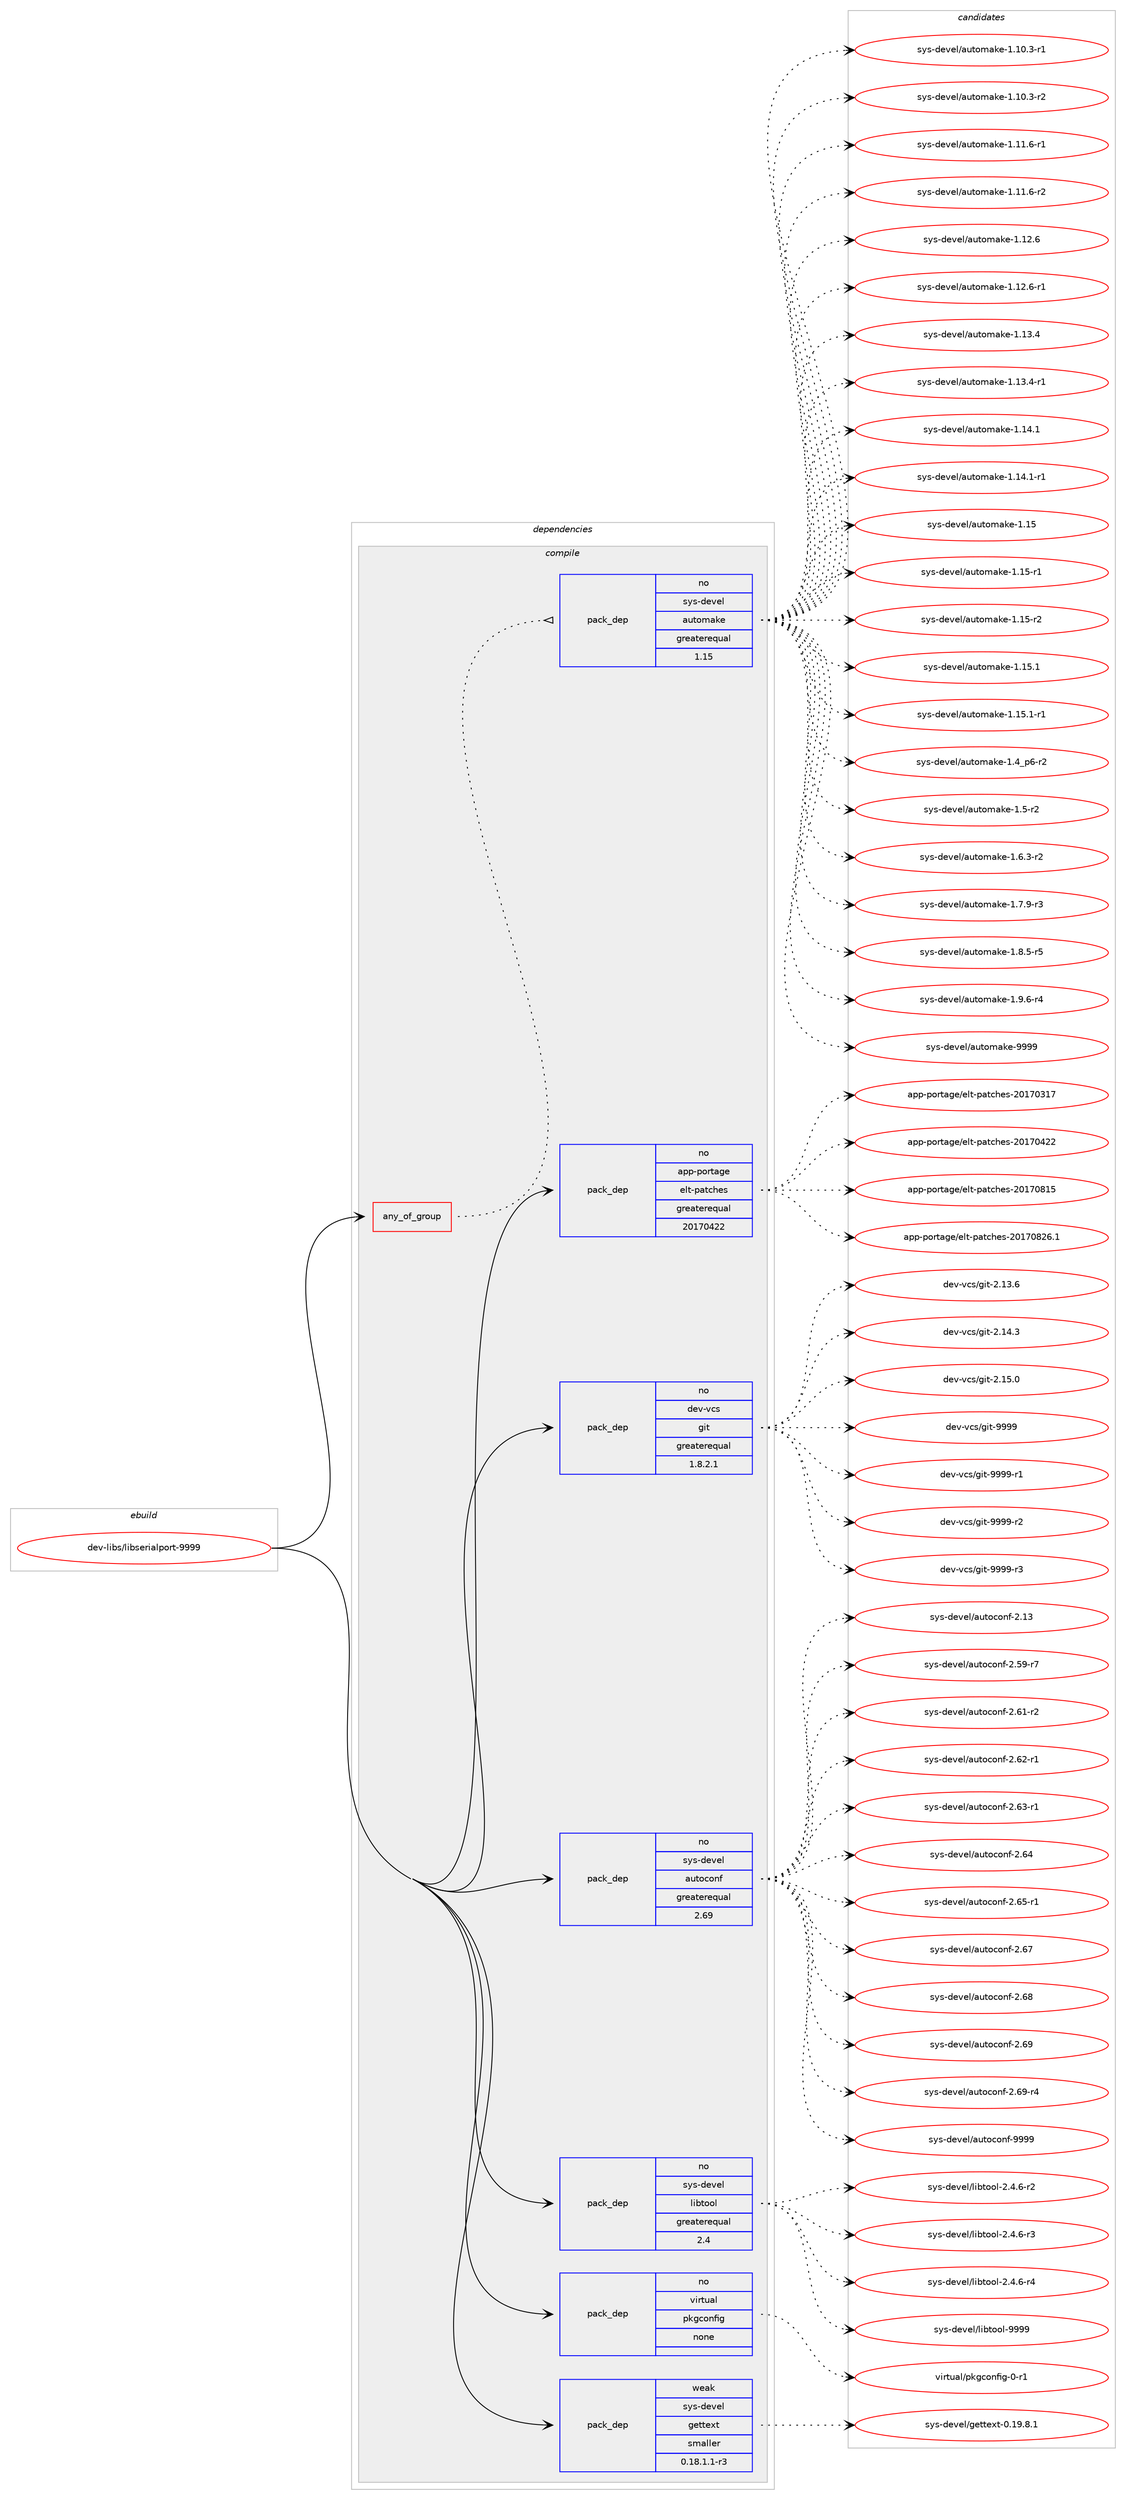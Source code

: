 digraph prolog {

# *************
# Graph options
# *************

newrank=true;
concentrate=true;
compound=true;
graph [rankdir=LR,fontname=Helvetica,fontsize=10,ranksep=1.5];#, ranksep=2.5, nodesep=0.2];
edge  [arrowhead=vee];
node  [fontname=Helvetica,fontsize=10];

# **********
# The ebuild
# **********

subgraph cluster_leftcol {
color=gray;
rank=same;
label=<<i>ebuild</i>>;
id [label="dev-libs/libserialport-9999", color=red, width=4, href="../dev-libs/libserialport-9999.svg"];
}

# ****************
# The dependencies
# ****************

subgraph cluster_midcol {
color=gray;
label=<<i>dependencies</i>>;
subgraph cluster_compile {
fillcolor="#eeeeee";
style=filled;
label=<<i>compile</i>>;
subgraph any3441 {
dependency117114 [label=<<TABLE BORDER="0" CELLBORDER="1" CELLSPACING="0" CELLPADDING="4"><TR><TD CELLPADDING="10">any_of_group</TD></TR></TABLE>>, shape=none, color=red];subgraph pack88320 {
dependency117115 [label=<<TABLE BORDER="0" CELLBORDER="1" CELLSPACING="0" CELLPADDING="4" WIDTH="220"><TR><TD ROWSPAN="6" CELLPADDING="30">pack_dep</TD></TR><TR><TD WIDTH="110">no</TD></TR><TR><TD>sys-devel</TD></TR><TR><TD>automake</TD></TR><TR><TD>greaterequal</TD></TR><TR><TD>1.15</TD></TR></TABLE>>, shape=none, color=blue];
}
dependency117114:e -> dependency117115:w [weight=20,style="dotted",arrowhead="oinv"];
}
id:e -> dependency117114:w [weight=20,style="solid",arrowhead="vee"];
subgraph pack88321 {
dependency117116 [label=<<TABLE BORDER="0" CELLBORDER="1" CELLSPACING="0" CELLPADDING="4" WIDTH="220"><TR><TD ROWSPAN="6" CELLPADDING="30">pack_dep</TD></TR><TR><TD WIDTH="110">no</TD></TR><TR><TD>app-portage</TD></TR><TR><TD>elt-patches</TD></TR><TR><TD>greaterequal</TD></TR><TR><TD>20170422</TD></TR></TABLE>>, shape=none, color=blue];
}
id:e -> dependency117116:w [weight=20,style="solid",arrowhead="vee"];
subgraph pack88322 {
dependency117117 [label=<<TABLE BORDER="0" CELLBORDER="1" CELLSPACING="0" CELLPADDING="4" WIDTH="220"><TR><TD ROWSPAN="6" CELLPADDING="30">pack_dep</TD></TR><TR><TD WIDTH="110">no</TD></TR><TR><TD>dev-vcs</TD></TR><TR><TD>git</TD></TR><TR><TD>greaterequal</TD></TR><TR><TD>1.8.2.1</TD></TR></TABLE>>, shape=none, color=blue];
}
id:e -> dependency117117:w [weight=20,style="solid",arrowhead="vee"];
subgraph pack88323 {
dependency117118 [label=<<TABLE BORDER="0" CELLBORDER="1" CELLSPACING="0" CELLPADDING="4" WIDTH="220"><TR><TD ROWSPAN="6" CELLPADDING="30">pack_dep</TD></TR><TR><TD WIDTH="110">no</TD></TR><TR><TD>sys-devel</TD></TR><TR><TD>autoconf</TD></TR><TR><TD>greaterequal</TD></TR><TR><TD>2.69</TD></TR></TABLE>>, shape=none, color=blue];
}
id:e -> dependency117118:w [weight=20,style="solid",arrowhead="vee"];
subgraph pack88324 {
dependency117119 [label=<<TABLE BORDER="0" CELLBORDER="1" CELLSPACING="0" CELLPADDING="4" WIDTH="220"><TR><TD ROWSPAN="6" CELLPADDING="30">pack_dep</TD></TR><TR><TD WIDTH="110">no</TD></TR><TR><TD>sys-devel</TD></TR><TR><TD>libtool</TD></TR><TR><TD>greaterequal</TD></TR><TR><TD>2.4</TD></TR></TABLE>>, shape=none, color=blue];
}
id:e -> dependency117119:w [weight=20,style="solid",arrowhead="vee"];
subgraph pack88325 {
dependency117120 [label=<<TABLE BORDER="0" CELLBORDER="1" CELLSPACING="0" CELLPADDING="4" WIDTH="220"><TR><TD ROWSPAN="6" CELLPADDING="30">pack_dep</TD></TR><TR><TD WIDTH="110">no</TD></TR><TR><TD>virtual</TD></TR><TR><TD>pkgconfig</TD></TR><TR><TD>none</TD></TR><TR><TD></TD></TR></TABLE>>, shape=none, color=blue];
}
id:e -> dependency117120:w [weight=20,style="solid",arrowhead="vee"];
subgraph pack88326 {
dependency117121 [label=<<TABLE BORDER="0" CELLBORDER="1" CELLSPACING="0" CELLPADDING="4" WIDTH="220"><TR><TD ROWSPAN="6" CELLPADDING="30">pack_dep</TD></TR><TR><TD WIDTH="110">weak</TD></TR><TR><TD>sys-devel</TD></TR><TR><TD>gettext</TD></TR><TR><TD>smaller</TD></TR><TR><TD>0.18.1.1-r3</TD></TR></TABLE>>, shape=none, color=blue];
}
id:e -> dependency117121:w [weight=20,style="solid",arrowhead="vee"];
}
subgraph cluster_compileandrun {
fillcolor="#eeeeee";
style=filled;
label=<<i>compile and run</i>>;
}
subgraph cluster_run {
fillcolor="#eeeeee";
style=filled;
label=<<i>run</i>>;
}
}

# **************
# The candidates
# **************

subgraph cluster_choices {
rank=same;
color=gray;
label=<<i>candidates</i>>;

subgraph choice88320 {
color=black;
nodesep=1;
choice11512111545100101118101108479711711611110997107101454946494846514511449 [label="sys-devel/automake-1.10.3-r1", color=red, width=4,href="../sys-devel/automake-1.10.3-r1.svg"];
choice11512111545100101118101108479711711611110997107101454946494846514511450 [label="sys-devel/automake-1.10.3-r2", color=red, width=4,href="../sys-devel/automake-1.10.3-r2.svg"];
choice11512111545100101118101108479711711611110997107101454946494946544511449 [label="sys-devel/automake-1.11.6-r1", color=red, width=4,href="../sys-devel/automake-1.11.6-r1.svg"];
choice11512111545100101118101108479711711611110997107101454946494946544511450 [label="sys-devel/automake-1.11.6-r2", color=red, width=4,href="../sys-devel/automake-1.11.6-r2.svg"];
choice1151211154510010111810110847971171161111099710710145494649504654 [label="sys-devel/automake-1.12.6", color=red, width=4,href="../sys-devel/automake-1.12.6.svg"];
choice11512111545100101118101108479711711611110997107101454946495046544511449 [label="sys-devel/automake-1.12.6-r1", color=red, width=4,href="../sys-devel/automake-1.12.6-r1.svg"];
choice1151211154510010111810110847971171161111099710710145494649514652 [label="sys-devel/automake-1.13.4", color=red, width=4,href="../sys-devel/automake-1.13.4.svg"];
choice11512111545100101118101108479711711611110997107101454946495146524511449 [label="sys-devel/automake-1.13.4-r1", color=red, width=4,href="../sys-devel/automake-1.13.4-r1.svg"];
choice1151211154510010111810110847971171161111099710710145494649524649 [label="sys-devel/automake-1.14.1", color=red, width=4,href="../sys-devel/automake-1.14.1.svg"];
choice11512111545100101118101108479711711611110997107101454946495246494511449 [label="sys-devel/automake-1.14.1-r1", color=red, width=4,href="../sys-devel/automake-1.14.1-r1.svg"];
choice115121115451001011181011084797117116111109971071014549464953 [label="sys-devel/automake-1.15", color=red, width=4,href="../sys-devel/automake-1.15.svg"];
choice1151211154510010111810110847971171161111099710710145494649534511449 [label="sys-devel/automake-1.15-r1", color=red, width=4,href="../sys-devel/automake-1.15-r1.svg"];
choice1151211154510010111810110847971171161111099710710145494649534511450 [label="sys-devel/automake-1.15-r2", color=red, width=4,href="../sys-devel/automake-1.15-r2.svg"];
choice1151211154510010111810110847971171161111099710710145494649534649 [label="sys-devel/automake-1.15.1", color=red, width=4,href="../sys-devel/automake-1.15.1.svg"];
choice11512111545100101118101108479711711611110997107101454946495346494511449 [label="sys-devel/automake-1.15.1-r1", color=red, width=4,href="../sys-devel/automake-1.15.1-r1.svg"];
choice115121115451001011181011084797117116111109971071014549465295112544511450 [label="sys-devel/automake-1.4_p6-r2", color=red, width=4,href="../sys-devel/automake-1.4_p6-r2.svg"];
choice11512111545100101118101108479711711611110997107101454946534511450 [label="sys-devel/automake-1.5-r2", color=red, width=4,href="../sys-devel/automake-1.5-r2.svg"];
choice115121115451001011181011084797117116111109971071014549465446514511450 [label="sys-devel/automake-1.6.3-r2", color=red, width=4,href="../sys-devel/automake-1.6.3-r2.svg"];
choice115121115451001011181011084797117116111109971071014549465546574511451 [label="sys-devel/automake-1.7.9-r3", color=red, width=4,href="../sys-devel/automake-1.7.9-r3.svg"];
choice115121115451001011181011084797117116111109971071014549465646534511453 [label="sys-devel/automake-1.8.5-r5", color=red, width=4,href="../sys-devel/automake-1.8.5-r5.svg"];
choice115121115451001011181011084797117116111109971071014549465746544511452 [label="sys-devel/automake-1.9.6-r4", color=red, width=4,href="../sys-devel/automake-1.9.6-r4.svg"];
choice115121115451001011181011084797117116111109971071014557575757 [label="sys-devel/automake-9999", color=red, width=4,href="../sys-devel/automake-9999.svg"];
dependency117115:e -> choice11512111545100101118101108479711711611110997107101454946494846514511449:w [style=dotted,weight="100"];
dependency117115:e -> choice11512111545100101118101108479711711611110997107101454946494846514511450:w [style=dotted,weight="100"];
dependency117115:e -> choice11512111545100101118101108479711711611110997107101454946494946544511449:w [style=dotted,weight="100"];
dependency117115:e -> choice11512111545100101118101108479711711611110997107101454946494946544511450:w [style=dotted,weight="100"];
dependency117115:e -> choice1151211154510010111810110847971171161111099710710145494649504654:w [style=dotted,weight="100"];
dependency117115:e -> choice11512111545100101118101108479711711611110997107101454946495046544511449:w [style=dotted,weight="100"];
dependency117115:e -> choice1151211154510010111810110847971171161111099710710145494649514652:w [style=dotted,weight="100"];
dependency117115:e -> choice11512111545100101118101108479711711611110997107101454946495146524511449:w [style=dotted,weight="100"];
dependency117115:e -> choice1151211154510010111810110847971171161111099710710145494649524649:w [style=dotted,weight="100"];
dependency117115:e -> choice11512111545100101118101108479711711611110997107101454946495246494511449:w [style=dotted,weight="100"];
dependency117115:e -> choice115121115451001011181011084797117116111109971071014549464953:w [style=dotted,weight="100"];
dependency117115:e -> choice1151211154510010111810110847971171161111099710710145494649534511449:w [style=dotted,weight="100"];
dependency117115:e -> choice1151211154510010111810110847971171161111099710710145494649534511450:w [style=dotted,weight="100"];
dependency117115:e -> choice1151211154510010111810110847971171161111099710710145494649534649:w [style=dotted,weight="100"];
dependency117115:e -> choice11512111545100101118101108479711711611110997107101454946495346494511449:w [style=dotted,weight="100"];
dependency117115:e -> choice115121115451001011181011084797117116111109971071014549465295112544511450:w [style=dotted,weight="100"];
dependency117115:e -> choice11512111545100101118101108479711711611110997107101454946534511450:w [style=dotted,weight="100"];
dependency117115:e -> choice115121115451001011181011084797117116111109971071014549465446514511450:w [style=dotted,weight="100"];
dependency117115:e -> choice115121115451001011181011084797117116111109971071014549465546574511451:w [style=dotted,weight="100"];
dependency117115:e -> choice115121115451001011181011084797117116111109971071014549465646534511453:w [style=dotted,weight="100"];
dependency117115:e -> choice115121115451001011181011084797117116111109971071014549465746544511452:w [style=dotted,weight="100"];
dependency117115:e -> choice115121115451001011181011084797117116111109971071014557575757:w [style=dotted,weight="100"];
}
subgraph choice88321 {
color=black;
nodesep=1;
choice97112112451121111141169710310147101108116451129711699104101115455048495548514955 [label="app-portage/elt-patches-20170317", color=red, width=4,href="../app-portage/elt-patches-20170317.svg"];
choice97112112451121111141169710310147101108116451129711699104101115455048495548525050 [label="app-portage/elt-patches-20170422", color=red, width=4,href="../app-portage/elt-patches-20170422.svg"];
choice97112112451121111141169710310147101108116451129711699104101115455048495548564953 [label="app-portage/elt-patches-20170815", color=red, width=4,href="../app-portage/elt-patches-20170815.svg"];
choice971121124511211111411697103101471011081164511297116991041011154550484955485650544649 [label="app-portage/elt-patches-20170826.1", color=red, width=4,href="../app-portage/elt-patches-20170826.1.svg"];
dependency117116:e -> choice97112112451121111141169710310147101108116451129711699104101115455048495548514955:w [style=dotted,weight="100"];
dependency117116:e -> choice97112112451121111141169710310147101108116451129711699104101115455048495548525050:w [style=dotted,weight="100"];
dependency117116:e -> choice97112112451121111141169710310147101108116451129711699104101115455048495548564953:w [style=dotted,weight="100"];
dependency117116:e -> choice971121124511211111411697103101471011081164511297116991041011154550484955485650544649:w [style=dotted,weight="100"];
}
subgraph choice88322 {
color=black;
nodesep=1;
choice10010111845118991154710310511645504649514654 [label="dev-vcs/git-2.13.6", color=red, width=4,href="../dev-vcs/git-2.13.6.svg"];
choice10010111845118991154710310511645504649524651 [label="dev-vcs/git-2.14.3", color=red, width=4,href="../dev-vcs/git-2.14.3.svg"];
choice10010111845118991154710310511645504649534648 [label="dev-vcs/git-2.15.0", color=red, width=4,href="../dev-vcs/git-2.15.0.svg"];
choice1001011184511899115471031051164557575757 [label="dev-vcs/git-9999", color=red, width=4,href="../dev-vcs/git-9999.svg"];
choice10010111845118991154710310511645575757574511449 [label="dev-vcs/git-9999-r1", color=red, width=4,href="../dev-vcs/git-9999-r1.svg"];
choice10010111845118991154710310511645575757574511450 [label="dev-vcs/git-9999-r2", color=red, width=4,href="../dev-vcs/git-9999-r2.svg"];
choice10010111845118991154710310511645575757574511451 [label="dev-vcs/git-9999-r3", color=red, width=4,href="../dev-vcs/git-9999-r3.svg"];
dependency117117:e -> choice10010111845118991154710310511645504649514654:w [style=dotted,weight="100"];
dependency117117:e -> choice10010111845118991154710310511645504649524651:w [style=dotted,weight="100"];
dependency117117:e -> choice10010111845118991154710310511645504649534648:w [style=dotted,weight="100"];
dependency117117:e -> choice1001011184511899115471031051164557575757:w [style=dotted,weight="100"];
dependency117117:e -> choice10010111845118991154710310511645575757574511449:w [style=dotted,weight="100"];
dependency117117:e -> choice10010111845118991154710310511645575757574511450:w [style=dotted,weight="100"];
dependency117117:e -> choice10010111845118991154710310511645575757574511451:w [style=dotted,weight="100"];
}
subgraph choice88323 {
color=black;
nodesep=1;
choice115121115451001011181011084797117116111991111101024550464951 [label="sys-devel/autoconf-2.13", color=red, width=4,href="../sys-devel/autoconf-2.13.svg"];
choice1151211154510010111810110847971171161119911111010245504653574511455 [label="sys-devel/autoconf-2.59-r7", color=red, width=4,href="../sys-devel/autoconf-2.59-r7.svg"];
choice1151211154510010111810110847971171161119911111010245504654494511450 [label="sys-devel/autoconf-2.61-r2", color=red, width=4,href="../sys-devel/autoconf-2.61-r2.svg"];
choice1151211154510010111810110847971171161119911111010245504654504511449 [label="sys-devel/autoconf-2.62-r1", color=red, width=4,href="../sys-devel/autoconf-2.62-r1.svg"];
choice1151211154510010111810110847971171161119911111010245504654514511449 [label="sys-devel/autoconf-2.63-r1", color=red, width=4,href="../sys-devel/autoconf-2.63-r1.svg"];
choice115121115451001011181011084797117116111991111101024550465452 [label="sys-devel/autoconf-2.64", color=red, width=4,href="../sys-devel/autoconf-2.64.svg"];
choice1151211154510010111810110847971171161119911111010245504654534511449 [label="sys-devel/autoconf-2.65-r1", color=red, width=4,href="../sys-devel/autoconf-2.65-r1.svg"];
choice115121115451001011181011084797117116111991111101024550465455 [label="sys-devel/autoconf-2.67", color=red, width=4,href="../sys-devel/autoconf-2.67.svg"];
choice115121115451001011181011084797117116111991111101024550465456 [label="sys-devel/autoconf-2.68", color=red, width=4,href="../sys-devel/autoconf-2.68.svg"];
choice115121115451001011181011084797117116111991111101024550465457 [label="sys-devel/autoconf-2.69", color=red, width=4,href="../sys-devel/autoconf-2.69.svg"];
choice1151211154510010111810110847971171161119911111010245504654574511452 [label="sys-devel/autoconf-2.69-r4", color=red, width=4,href="../sys-devel/autoconf-2.69-r4.svg"];
choice115121115451001011181011084797117116111991111101024557575757 [label="sys-devel/autoconf-9999", color=red, width=4,href="../sys-devel/autoconf-9999.svg"];
dependency117118:e -> choice115121115451001011181011084797117116111991111101024550464951:w [style=dotted,weight="100"];
dependency117118:e -> choice1151211154510010111810110847971171161119911111010245504653574511455:w [style=dotted,weight="100"];
dependency117118:e -> choice1151211154510010111810110847971171161119911111010245504654494511450:w [style=dotted,weight="100"];
dependency117118:e -> choice1151211154510010111810110847971171161119911111010245504654504511449:w [style=dotted,weight="100"];
dependency117118:e -> choice1151211154510010111810110847971171161119911111010245504654514511449:w [style=dotted,weight="100"];
dependency117118:e -> choice115121115451001011181011084797117116111991111101024550465452:w [style=dotted,weight="100"];
dependency117118:e -> choice1151211154510010111810110847971171161119911111010245504654534511449:w [style=dotted,weight="100"];
dependency117118:e -> choice115121115451001011181011084797117116111991111101024550465455:w [style=dotted,weight="100"];
dependency117118:e -> choice115121115451001011181011084797117116111991111101024550465456:w [style=dotted,weight="100"];
dependency117118:e -> choice115121115451001011181011084797117116111991111101024550465457:w [style=dotted,weight="100"];
dependency117118:e -> choice1151211154510010111810110847971171161119911111010245504654574511452:w [style=dotted,weight="100"];
dependency117118:e -> choice115121115451001011181011084797117116111991111101024557575757:w [style=dotted,weight="100"];
}
subgraph choice88324 {
color=black;
nodesep=1;
choice1151211154510010111810110847108105981161111111084550465246544511450 [label="sys-devel/libtool-2.4.6-r2", color=red, width=4,href="../sys-devel/libtool-2.4.6-r2.svg"];
choice1151211154510010111810110847108105981161111111084550465246544511451 [label="sys-devel/libtool-2.4.6-r3", color=red, width=4,href="../sys-devel/libtool-2.4.6-r3.svg"];
choice1151211154510010111810110847108105981161111111084550465246544511452 [label="sys-devel/libtool-2.4.6-r4", color=red, width=4,href="../sys-devel/libtool-2.4.6-r4.svg"];
choice1151211154510010111810110847108105981161111111084557575757 [label="sys-devel/libtool-9999", color=red, width=4,href="../sys-devel/libtool-9999.svg"];
dependency117119:e -> choice1151211154510010111810110847108105981161111111084550465246544511450:w [style=dotted,weight="100"];
dependency117119:e -> choice1151211154510010111810110847108105981161111111084550465246544511451:w [style=dotted,weight="100"];
dependency117119:e -> choice1151211154510010111810110847108105981161111111084550465246544511452:w [style=dotted,weight="100"];
dependency117119:e -> choice1151211154510010111810110847108105981161111111084557575757:w [style=dotted,weight="100"];
}
subgraph choice88325 {
color=black;
nodesep=1;
choice11810511411611797108471121071039911111010210510345484511449 [label="virtual/pkgconfig-0-r1", color=red, width=4,href="../virtual/pkgconfig-0-r1.svg"];
dependency117120:e -> choice11810511411611797108471121071039911111010210510345484511449:w [style=dotted,weight="100"];
}
subgraph choice88326 {
color=black;
nodesep=1;
choice1151211154510010111810110847103101116116101120116454846495746564649 [label="sys-devel/gettext-0.19.8.1", color=red, width=4,href="../sys-devel/gettext-0.19.8.1.svg"];
dependency117121:e -> choice1151211154510010111810110847103101116116101120116454846495746564649:w [style=dotted,weight="100"];
}
}

}
